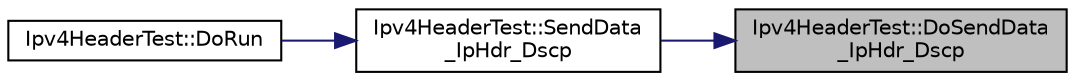 digraph "Ipv4HeaderTest::DoSendData_IpHdr_Dscp"
{
 // LATEX_PDF_SIZE
  edge [fontname="Helvetica",fontsize="10",labelfontname="Helvetica",labelfontsize="10"];
  node [fontname="Helvetica",fontsize="10",shape=record];
  rankdir="RL";
  Node1 [label="Ipv4HeaderTest::DoSendData\l_IpHdr_Dscp",height=0.2,width=0.4,color="black", fillcolor="grey75", style="filled", fontcolor="black",tooltip="Send a packet with speciic DSCP and ECN fields."];
  Node1 -> Node2 [dir="back",color="midnightblue",fontsize="10",style="solid",fontname="Helvetica"];
  Node2 [label="Ipv4HeaderTest::SendData\l_IpHdr_Dscp",height=0.2,width=0.4,color="black", fillcolor="white", style="filled",URL="$class_ipv4_header_test.html#afbd0cfc4212b3a0d8846faa662cbc7bc",tooltip="Send a packet with speciic DSCP and ECN fields."];
  Node2 -> Node3 [dir="back",color="midnightblue",fontsize="10",style="solid",fontname="Helvetica"];
  Node3 [label="Ipv4HeaderTest::DoRun",height=0.2,width=0.4,color="black", fillcolor="white", style="filled",URL="$class_ipv4_header_test.html#ad9026591beb17db0d9cbff0c34f9f69d",tooltip="Implementation to actually run this TestCase."];
}
